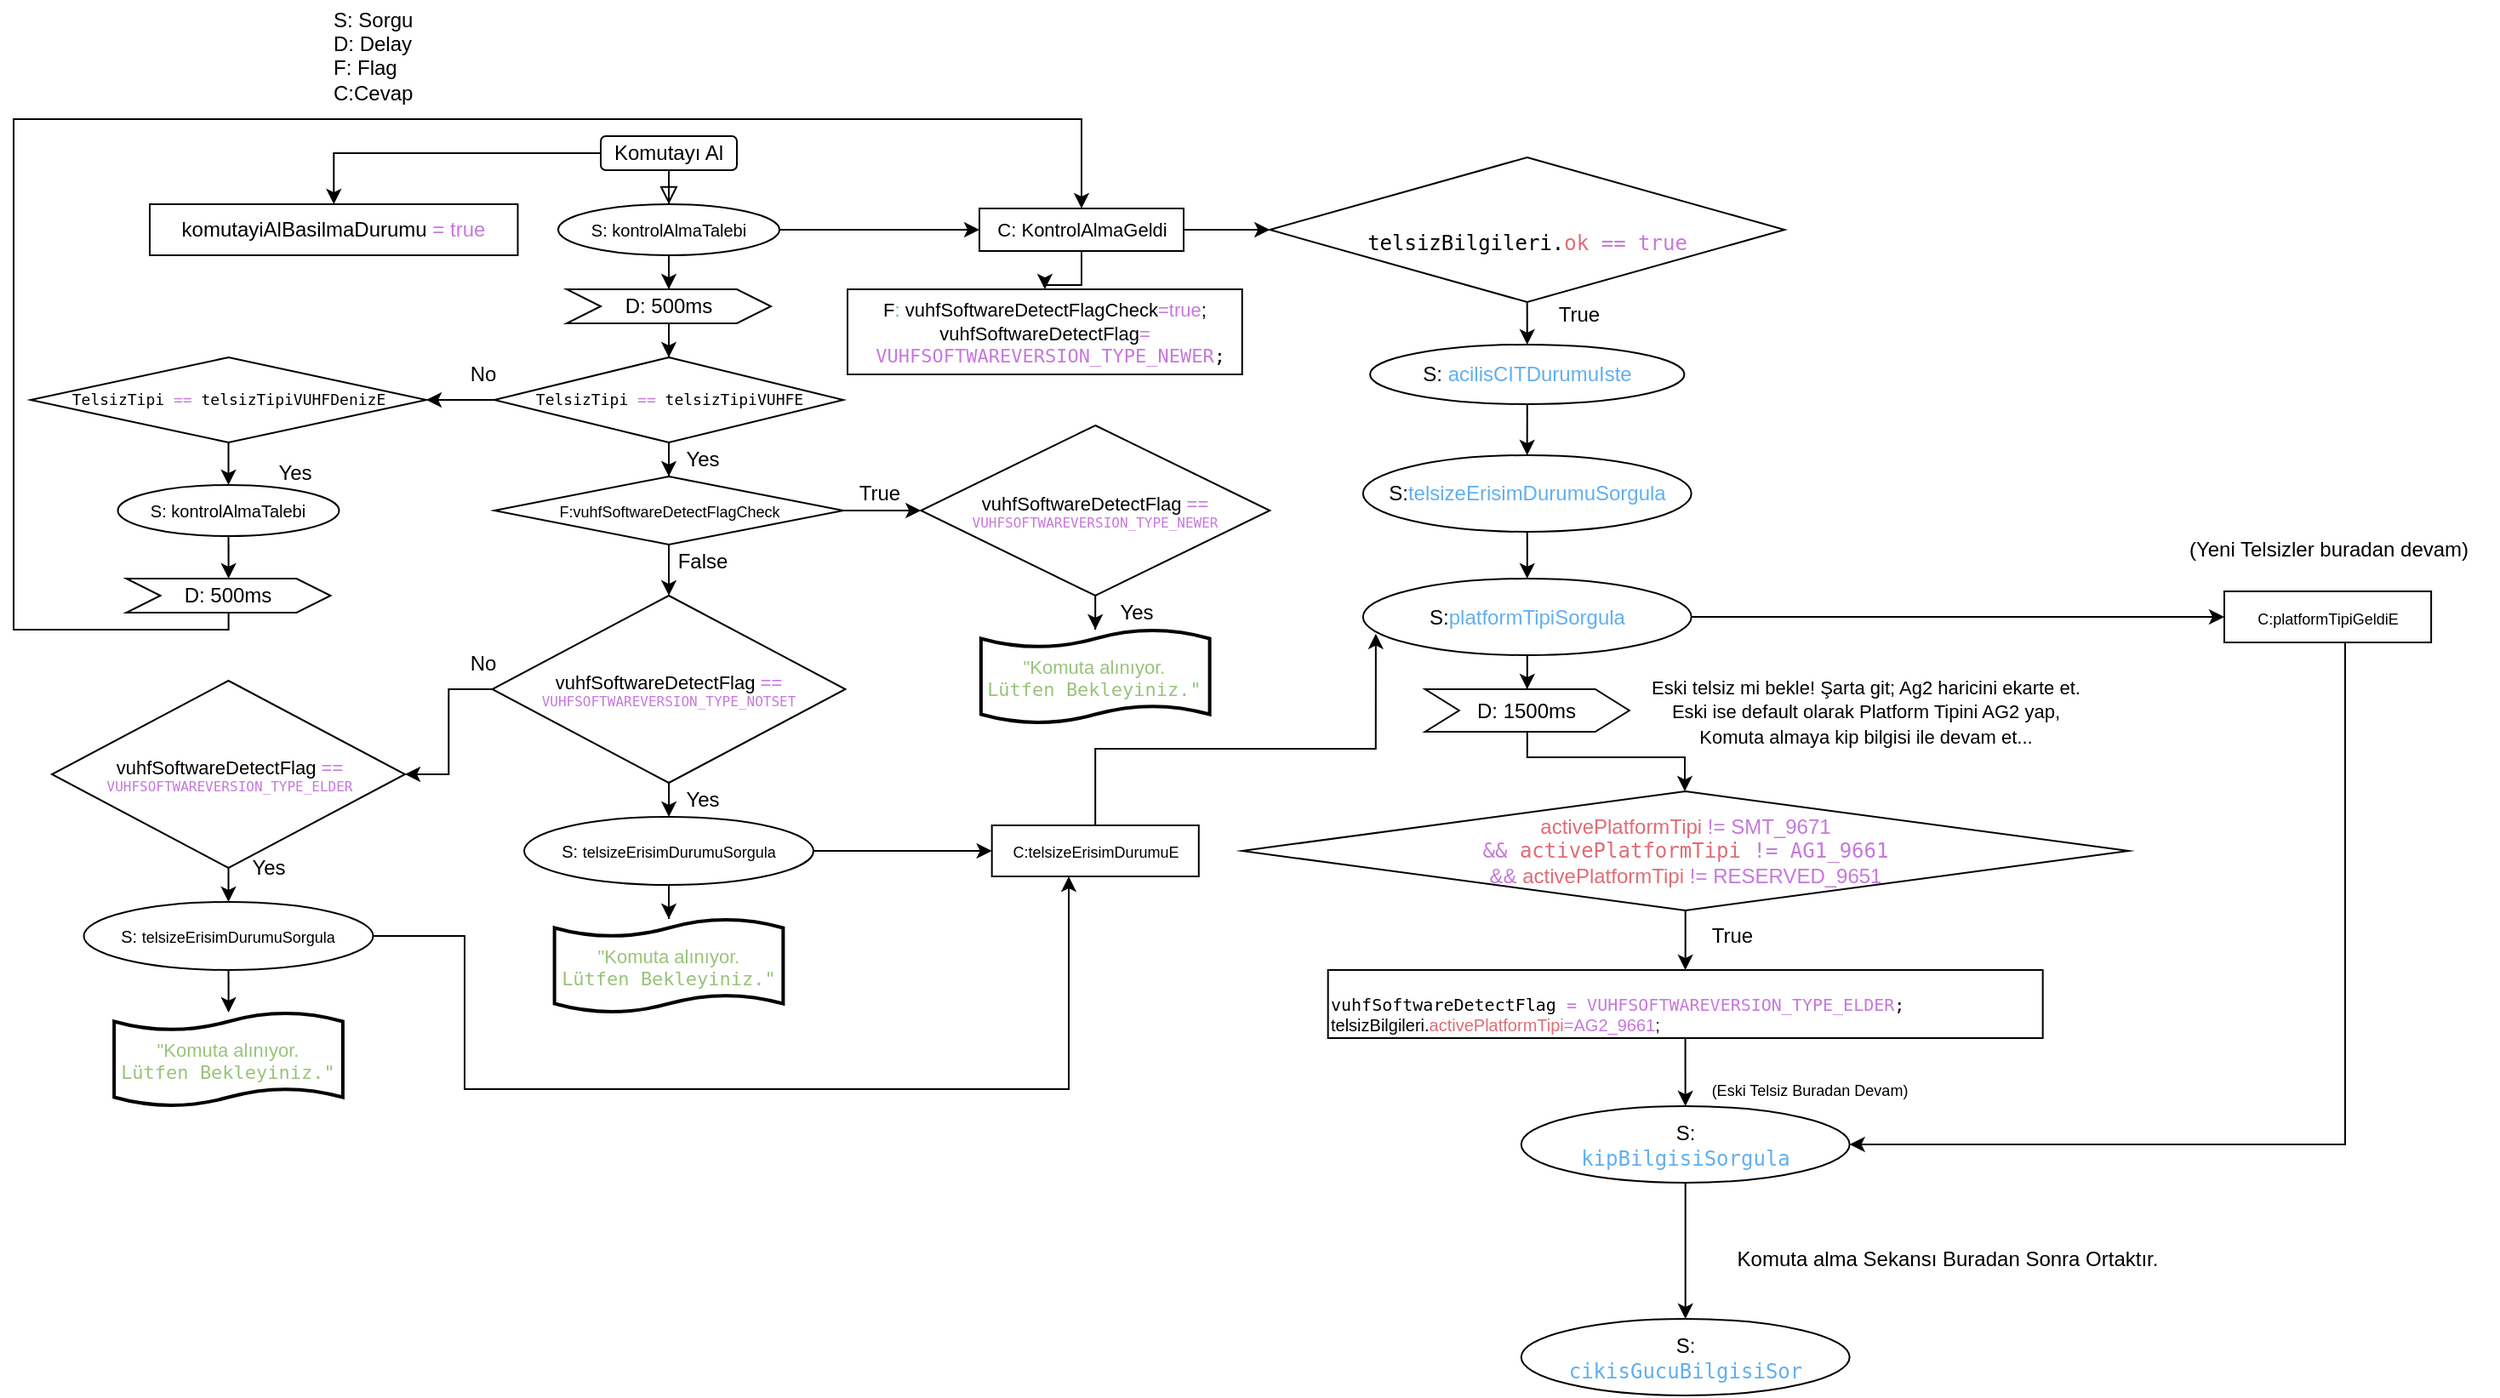 <mxfile version="13.10.0" type="github">
  <diagram id="C5RBs43oDa-KdzZeNtuy" name="Page-1">
    <mxGraphModel dx="2249" dy="781" grid="1" gridSize="10" guides="1" tooltips="1" connect="1" arrows="1" fold="1" page="1" pageScale="1" pageWidth="827" pageHeight="1169" math="0" shadow="0">
      <root>
        <mxCell id="WIyWlLk6GJQsqaUBKTNV-0" />
        <mxCell id="WIyWlLk6GJQsqaUBKTNV-1" parent="WIyWlLk6GJQsqaUBKTNV-0" />
        <mxCell id="WIyWlLk6GJQsqaUBKTNV-2" value="" style="rounded=0;html=1;jettySize=auto;orthogonalLoop=1;fontSize=11;endArrow=block;endFill=0;endSize=8;strokeWidth=1;shadow=0;labelBackgroundColor=none;edgeStyle=orthogonalEdgeStyle;entryX=0.5;entryY=0;entryDx=0;entryDy=0;" parent="WIyWlLk6GJQsqaUBKTNV-1" source="WIyWlLk6GJQsqaUBKTNV-3" target="a07uq0I9f7022rg5gR0u-1" edge="1">
          <mxGeometry relative="1" as="geometry">
            <mxPoint x="200" y="120" as="targetPoint" />
          </mxGeometry>
        </mxCell>
        <mxCell id="a07uq0I9f7022rg5gR0u-80" value="" style="edgeStyle=orthogonalEdgeStyle;rounded=0;orthogonalLoop=1;jettySize=auto;html=1;" edge="1" parent="WIyWlLk6GJQsqaUBKTNV-1" source="WIyWlLk6GJQsqaUBKTNV-3" target="a07uq0I9f7022rg5gR0u-79">
          <mxGeometry relative="1" as="geometry" />
        </mxCell>
        <mxCell id="WIyWlLk6GJQsqaUBKTNV-3" value="Komutayı Al" style="rounded=1;whiteSpace=wrap;html=1;fontSize=12;glass=0;strokeWidth=1;shadow=0;" parent="WIyWlLk6GJQsqaUBKTNV-1" vertex="1">
          <mxGeometry x="165" y="80" width="80" height="20" as="geometry" />
        </mxCell>
        <mxCell id="a07uq0I9f7022rg5gR0u-11" value="" style="edgeStyle=orthogonalEdgeStyle;rounded=0;orthogonalLoop=1;jettySize=auto;html=1;" edge="1" parent="WIyWlLk6GJQsqaUBKTNV-1" source="a07uq0I9f7022rg5gR0u-1" target="a07uq0I9f7022rg5gR0u-10">
          <mxGeometry relative="1" as="geometry" />
        </mxCell>
        <mxCell id="a07uq0I9f7022rg5gR0u-27" value="" style="edgeStyle=orthogonalEdgeStyle;rounded=0;orthogonalLoop=1;jettySize=auto;html=1;" edge="1" parent="WIyWlLk6GJQsqaUBKTNV-1" source="a07uq0I9f7022rg5gR0u-1" target="a07uq0I9f7022rg5gR0u-26">
          <mxGeometry relative="1" as="geometry" />
        </mxCell>
        <mxCell id="a07uq0I9f7022rg5gR0u-1" value="&lt;font style=&quot;font-size: 10px&quot;&gt;S: kontrolAlmaTalebi&lt;/font&gt;" style="ellipse;whiteSpace=wrap;html=1;" vertex="1" parent="WIyWlLk6GJQsqaUBKTNV-1">
          <mxGeometry x="140" y="120" width="130" height="30" as="geometry" />
        </mxCell>
        <mxCell id="a07uq0I9f7022rg5gR0u-13" value="" style="edgeStyle=orthogonalEdgeStyle;rounded=0;orthogonalLoop=1;jettySize=auto;html=1;" edge="1" parent="WIyWlLk6GJQsqaUBKTNV-1" source="a07uq0I9f7022rg5gR0u-10" target="a07uq0I9f7022rg5gR0u-12">
          <mxGeometry relative="1" as="geometry" />
        </mxCell>
        <mxCell id="a07uq0I9f7022rg5gR0u-10" value="D: 500ms" style="shape=step;perimeter=stepPerimeter;whiteSpace=wrap;html=1;fixedSize=1;" vertex="1" parent="WIyWlLk6GJQsqaUBKTNV-1">
          <mxGeometry x="145" y="170" width="120" height="20" as="geometry" />
        </mxCell>
        <mxCell id="a07uq0I9f7022rg5gR0u-15" value="" style="edgeStyle=orthogonalEdgeStyle;rounded=0;orthogonalLoop=1;jettySize=auto;html=1;" edge="1" parent="WIyWlLk6GJQsqaUBKTNV-1" source="a07uq0I9f7022rg5gR0u-12" target="a07uq0I9f7022rg5gR0u-14">
          <mxGeometry relative="1" as="geometry" />
        </mxCell>
        <mxCell id="a07uq0I9f7022rg5gR0u-35" value="" style="edgeStyle=orthogonalEdgeStyle;rounded=0;orthogonalLoop=1;jettySize=auto;html=1;" edge="1" parent="WIyWlLk6GJQsqaUBKTNV-1" source="a07uq0I9f7022rg5gR0u-12" target="a07uq0I9f7022rg5gR0u-34">
          <mxGeometry relative="1" as="geometry" />
        </mxCell>
        <mxCell id="a07uq0I9f7022rg5gR0u-12" value="&lt;pre style=&quot;margin: 0px ; text-indent: 0px ; font-size: 9px&quot;&gt;TelsizTipi &lt;span style=&quot;color: #c678dd&quot;&gt;==&lt;/span&gt; telsizTipiVUHFE&lt;/pre&gt;" style="rhombus;whiteSpace=wrap;html=1;" vertex="1" parent="WIyWlLk6GJQsqaUBKTNV-1">
          <mxGeometry x="102.5" y="210" width="205" height="50" as="geometry" />
        </mxCell>
        <mxCell id="a07uq0I9f7022rg5gR0u-20" value="" style="edgeStyle=orthogonalEdgeStyle;rounded=0;orthogonalLoop=1;jettySize=auto;html=1;" edge="1" parent="WIyWlLk6GJQsqaUBKTNV-1" source="a07uq0I9f7022rg5gR0u-14" target="a07uq0I9f7022rg5gR0u-19">
          <mxGeometry relative="1" as="geometry" />
        </mxCell>
        <mxCell id="a07uq0I9f7022rg5gR0u-23" value="" style="edgeStyle=orthogonalEdgeStyle;rounded=0;orthogonalLoop=1;jettySize=auto;html=1;" edge="1" parent="WIyWlLk6GJQsqaUBKTNV-1" source="a07uq0I9f7022rg5gR0u-14" target="a07uq0I9f7022rg5gR0u-22">
          <mxGeometry relative="1" as="geometry" />
        </mxCell>
        <mxCell id="a07uq0I9f7022rg5gR0u-14" value="&lt;font style=&quot;font-size: 9px&quot;&gt;F:vuhfSoftwareDetectFlagCheck&lt;/font&gt;" style="rhombus;whiteSpace=wrap;html=1;" vertex="1" parent="WIyWlLk6GJQsqaUBKTNV-1">
          <mxGeometry x="102.5" y="280" width="205" height="40" as="geometry" />
        </mxCell>
        <mxCell id="a07uq0I9f7022rg5gR0u-17" value="No" style="text;html=1;strokeColor=none;fillColor=none;align=center;verticalAlign=middle;whiteSpace=wrap;rounded=0;" vertex="1" parent="WIyWlLk6GJQsqaUBKTNV-1">
          <mxGeometry x="76.25" y="210" width="40" height="20" as="geometry" />
        </mxCell>
        <mxCell id="a07uq0I9f7022rg5gR0u-18" value="Yes" style="text;html=1;strokeColor=none;fillColor=none;align=center;verticalAlign=middle;whiteSpace=wrap;rounded=0;" vertex="1" parent="WIyWlLk6GJQsqaUBKTNV-1">
          <mxGeometry x="205" y="260" width="40" height="20" as="geometry" />
        </mxCell>
        <mxCell id="a07uq0I9f7022rg5gR0u-58" value="" style="edgeStyle=orthogonalEdgeStyle;rounded=0;orthogonalLoop=1;jettySize=auto;html=1;" edge="1" parent="WIyWlLk6GJQsqaUBKTNV-1" source="a07uq0I9f7022rg5gR0u-19" target="a07uq0I9f7022rg5gR0u-54">
          <mxGeometry relative="1" as="geometry" />
        </mxCell>
        <mxCell id="a07uq0I9f7022rg5gR0u-63" value="" style="edgeStyle=orthogonalEdgeStyle;rounded=0;orthogonalLoop=1;jettySize=auto;html=1;" edge="1" parent="WIyWlLk6GJQsqaUBKTNV-1" source="a07uq0I9f7022rg5gR0u-19" target="a07uq0I9f7022rg5gR0u-62">
          <mxGeometry relative="1" as="geometry" />
        </mxCell>
        <mxCell id="a07uq0I9f7022rg5gR0u-19" value="&lt;font style=&quot;font-size: 11px&quot;&gt;&lt;font style=&quot;font-size: 11px&quot;&gt;vuhfSoftwareDetectFlag &lt;span style=&quot;color: #c678dd&quot;&gt;==&lt;/span&gt; &lt;span style=&quot;color: #c678dd&quot;&gt;&lt;/span&gt;&lt;/font&gt;&lt;br&gt;&lt;span style=&quot;color: #c678dd&quot;&gt;&lt;/span&gt;&lt;/font&gt;&lt;pre style=&quot;margin: 0px ; text-indent: 0px ; font-size: 8px&quot;&gt;&lt;font style=&quot;font-size: 8px&quot;&gt;&lt;span style=&quot;color: #c678dd&quot;&gt;VUHFSOFTWAREVERSION_TYPE_NOTSET&lt;/span&gt;&lt;/font&gt;&lt;/pre&gt;" style="rhombus;whiteSpace=wrap;html=1;" vertex="1" parent="WIyWlLk6GJQsqaUBKTNV-1">
          <mxGeometry x="101.25" y="350" width="207.5" height="110" as="geometry" />
        </mxCell>
        <mxCell id="a07uq0I9f7022rg5gR0u-21" value="False" style="text;html=1;strokeColor=none;fillColor=none;align=center;verticalAlign=middle;whiteSpace=wrap;rounded=0;" vertex="1" parent="WIyWlLk6GJQsqaUBKTNV-1">
          <mxGeometry x="205" y="320" width="40" height="20" as="geometry" />
        </mxCell>
        <mxCell id="a07uq0I9f7022rg5gR0u-31" value="" style="edgeStyle=orthogonalEdgeStyle;rounded=0;orthogonalLoop=1;jettySize=auto;html=1;" edge="1" parent="WIyWlLk6GJQsqaUBKTNV-1" source="a07uq0I9f7022rg5gR0u-22" target="a07uq0I9f7022rg5gR0u-30">
          <mxGeometry relative="1" as="geometry" />
        </mxCell>
        <mxCell id="a07uq0I9f7022rg5gR0u-22" value="&lt;font style=&quot;font-size: 11px&quot;&gt;&lt;font style=&quot;font-size: 11px&quot;&gt;vuhfSoftwareDetectFlag &lt;span style=&quot;color: #c678dd&quot;&gt;==&lt;/span&gt; &lt;span style=&quot;color: #c678dd&quot;&gt;&lt;/span&gt;&lt;/font&gt;&lt;br&gt;&lt;span style=&quot;color: #c678dd&quot;&gt;&lt;/span&gt;&lt;/font&gt;&lt;pre style=&quot;margin: 0px ; text-indent: 0px ; font-size: 8px&quot;&gt;&lt;font style=&quot;font-size: 8px&quot;&gt;&lt;span style=&quot;color: #c678dd&quot;&gt;VUHFSOFTWAREVERSION_TYPE_NEWER&lt;/span&gt;&lt;/font&gt;&lt;/pre&gt;" style="rhombus;whiteSpace=wrap;html=1;" vertex="1" parent="WIyWlLk6GJQsqaUBKTNV-1">
          <mxGeometry x="353.13" y="250" width="205" height="100" as="geometry" />
        </mxCell>
        <mxCell id="a07uq0I9f7022rg5gR0u-24" value="True" style="text;html=1;strokeColor=none;fillColor=none;align=center;verticalAlign=middle;whiteSpace=wrap;rounded=0;" vertex="1" parent="WIyWlLk6GJQsqaUBKTNV-1">
          <mxGeometry x="308.75" y="280" width="40" height="20" as="geometry" />
        </mxCell>
        <mxCell id="a07uq0I9f7022rg5gR0u-25" value="&lt;div align=&quot;left&quot;&gt;S: Sorgu&lt;br&gt;D: Delay&lt;br&gt;F: Flag&lt;br&gt;&lt;/div&gt;&lt;div align=&quot;left&quot;&gt;C:Cevap&lt;/div&gt;&lt;div align=&quot;left&quot;&gt;&lt;br&gt;&lt;/div&gt;" style="text;html=1;align=left;verticalAlign=middle;resizable=0;points=[];autosize=1;" vertex="1" parent="WIyWlLk6GJQsqaUBKTNV-1">
          <mxGeometry x="6.25" width="70" height="80" as="geometry" />
        </mxCell>
        <mxCell id="a07uq0I9f7022rg5gR0u-29" value="" style="edgeStyle=orthogonalEdgeStyle;rounded=0;orthogonalLoop=1;jettySize=auto;html=1;" edge="1" parent="WIyWlLk6GJQsqaUBKTNV-1" source="a07uq0I9f7022rg5gR0u-26" target="a07uq0I9f7022rg5gR0u-28">
          <mxGeometry relative="1" as="geometry" />
        </mxCell>
        <mxCell id="a07uq0I9f7022rg5gR0u-84" value="" style="edgeStyle=orthogonalEdgeStyle;rounded=0;orthogonalLoop=1;jettySize=auto;html=1;" edge="1" parent="WIyWlLk6GJQsqaUBKTNV-1" source="a07uq0I9f7022rg5gR0u-26" target="a07uq0I9f7022rg5gR0u-83">
          <mxGeometry relative="1" as="geometry" />
        </mxCell>
        <mxCell id="a07uq0I9f7022rg5gR0u-26" value="&lt;font style=&quot;font-size: 11px&quot;&gt;C: KontrolAlmaGeldi&lt;/font&gt;" style="whiteSpace=wrap;html=1;" vertex="1" parent="WIyWlLk6GJQsqaUBKTNV-1">
          <mxGeometry x="387.5" y="122.5" width="120" height="25" as="geometry" />
        </mxCell>
        <mxCell id="a07uq0I9f7022rg5gR0u-28" value="&lt;font style=&quot;font-size: 11px&quot;&gt;&lt;span style=&quot;color: #56b6c2&quot;&gt;&lt;font color=&quot;#000000&quot;&gt;F&lt;/font&gt;: &lt;/span&gt;vuhfSoftwareDetectFlagCheck&lt;span style=&quot;color: #c678dd&quot;&gt;=&lt;/span&gt;&lt;span style=&quot;color: #c678dd&quot;&gt;true&lt;/span&gt;;&lt;/font&gt;&lt;font style=&quot;font-size: 11px&quot;&gt;&lt;span style=&quot;color: #56b6c2&quot;&gt;&lt;br&gt;&lt;/span&gt;vuhfSoftwareDetectFlag&lt;span style=&quot;color: #c678dd&quot;&gt;=&lt;/span&gt;&lt;/font&gt;&lt;font style=&quot;font-size: 11px&quot;&gt;&lt;br&gt;&lt;/font&gt;&lt;pre style=&quot;margin: 0px ; text-indent: 0px ; font-size: 11px&quot;&gt;&lt;font style=&quot;font-size: 11px&quot;&gt; &lt;span style=&quot;color: #c678dd&quot;&gt;VUHFSOFTWAREVERSION_TYPE_NEWER&lt;/span&gt;;&lt;/font&gt;&lt;/pre&gt;" style="whiteSpace=wrap;html=1;" vertex="1" parent="WIyWlLk6GJQsqaUBKTNV-1">
          <mxGeometry x="310" y="170" width="231.88" height="50" as="geometry" />
        </mxCell>
        <mxCell id="a07uq0I9f7022rg5gR0u-30" value="&lt;font style=&quot;font-size: 11px&quot;&gt;&lt;span style=&quot;color: #98c379&quot;&gt;&quot;Komuta&lt;/span&gt; &lt;span style=&quot;color: #98c379&quot;&gt;alınıyor.&lt;/span&gt;&lt;/font&gt;&lt;br&gt;&lt;font style=&quot;font-size: 11px&quot;&gt;&lt;span style=&quot;color: #98c379&quot;&gt;&lt;/span&gt;&lt;/font&gt;&lt;pre style=&quot;margin: 0px ; text-indent: 0px ; font-size: 11px&quot;&gt;&lt;font style=&quot;font-size: 11px&quot;&gt;&lt;span style=&quot;color: #98c379&quot;&gt;Lütfen&lt;/span&gt; &lt;span style=&quot;color: #98c379&quot;&gt;Bekleyiniz.&quot;&lt;/span&gt;&lt;/font&gt;&lt;/pre&gt;" style="shape=tape;whiteSpace=wrap;html=1;strokeWidth=2;size=0.19" vertex="1" parent="WIyWlLk6GJQsqaUBKTNV-1">
          <mxGeometry x="388.44" y="370" width="134.37" height="55" as="geometry" />
        </mxCell>
        <mxCell id="a07uq0I9f7022rg5gR0u-33" value="Yes" style="text;html=1;strokeColor=none;fillColor=none;align=center;verticalAlign=middle;whiteSpace=wrap;rounded=0;" vertex="1" parent="WIyWlLk6GJQsqaUBKTNV-1">
          <mxGeometry x="460" y="350" width="40" height="20" as="geometry" />
        </mxCell>
        <mxCell id="a07uq0I9f7022rg5gR0u-47" value="" style="edgeStyle=orthogonalEdgeStyle;rounded=0;orthogonalLoop=1;jettySize=auto;html=1;" edge="1" parent="WIyWlLk6GJQsqaUBKTNV-1" source="a07uq0I9f7022rg5gR0u-34" target="a07uq0I9f7022rg5gR0u-43">
          <mxGeometry relative="1" as="geometry" />
        </mxCell>
        <mxCell id="a07uq0I9f7022rg5gR0u-34" value="&lt;pre style=&quot;margin: 0px ; text-indent: 0px ; font-size: 9px&quot;&gt;TelsizTipi &lt;span style=&quot;color: #c678dd&quot;&gt;==&lt;/span&gt; telsizTipiVUHFDenizE&lt;/pre&gt;" style="rhombus;whiteSpace=wrap;html=1;" vertex="1" parent="WIyWlLk6GJQsqaUBKTNV-1">
          <mxGeometry x="-170" y="210" width="232.5" height="50" as="geometry" />
        </mxCell>
        <mxCell id="a07uq0I9f7022rg5gR0u-38" value="&lt;div&gt;Yes&lt;/div&gt;&lt;div&gt;&lt;br&gt;&lt;/div&gt;" style="text;html=1;align=center;verticalAlign=middle;resizable=0;points=[];autosize=1;" vertex="1" parent="WIyWlLk6GJQsqaUBKTNV-1">
          <mxGeometry x="-35" y="270" width="40" height="30" as="geometry" />
        </mxCell>
        <mxCell id="a07uq0I9f7022rg5gR0u-48" value="" style="edgeStyle=orthogonalEdgeStyle;rounded=0;orthogonalLoop=1;jettySize=auto;html=1;" edge="1" parent="WIyWlLk6GJQsqaUBKTNV-1" source="a07uq0I9f7022rg5gR0u-43" target="a07uq0I9f7022rg5gR0u-44">
          <mxGeometry relative="1" as="geometry" />
        </mxCell>
        <mxCell id="a07uq0I9f7022rg5gR0u-43" value="&lt;font style=&quot;font-size: 10px&quot;&gt;S: kontrolAlmaTalebi&lt;/font&gt;" style="ellipse;whiteSpace=wrap;html=1;" vertex="1" parent="WIyWlLk6GJQsqaUBKTNV-1">
          <mxGeometry x="-118.75" y="285" width="130" height="30" as="geometry" />
        </mxCell>
        <mxCell id="a07uq0I9f7022rg5gR0u-51" value="" style="edgeStyle=orthogonalEdgeStyle;rounded=0;orthogonalLoop=1;jettySize=auto;html=1;entryX=0.5;entryY=0;entryDx=0;entryDy=0;" edge="1" parent="WIyWlLk6GJQsqaUBKTNV-1" source="a07uq0I9f7022rg5gR0u-44" target="a07uq0I9f7022rg5gR0u-26">
          <mxGeometry relative="1" as="geometry">
            <mxPoint x="360" y="10" as="targetPoint" />
            <Array as="points">
              <mxPoint x="-180" y="370" />
              <mxPoint x="-180" y="70" />
              <mxPoint x="448" y="70" />
            </Array>
          </mxGeometry>
        </mxCell>
        <mxCell id="a07uq0I9f7022rg5gR0u-44" value="D: 500ms" style="shape=step;perimeter=stepPerimeter;whiteSpace=wrap;html=1;fixedSize=1;" vertex="1" parent="WIyWlLk6GJQsqaUBKTNV-1">
          <mxGeometry x="-113.75" y="340" width="120" height="20" as="geometry" />
        </mxCell>
        <mxCell id="a07uq0I9f7022rg5gR0u-60" value="" style="edgeStyle=orthogonalEdgeStyle;rounded=0;orthogonalLoop=1;jettySize=auto;html=1;" edge="1" parent="WIyWlLk6GJQsqaUBKTNV-1" source="a07uq0I9f7022rg5gR0u-54" target="a07uq0I9f7022rg5gR0u-59">
          <mxGeometry relative="1" as="geometry" />
        </mxCell>
        <mxCell id="a07uq0I9f7022rg5gR0u-82" value="" style="edgeStyle=orthogonalEdgeStyle;rounded=0;orthogonalLoop=1;jettySize=auto;html=1;" edge="1" parent="WIyWlLk6GJQsqaUBKTNV-1" source="a07uq0I9f7022rg5gR0u-54" target="a07uq0I9f7022rg5gR0u-81">
          <mxGeometry relative="1" as="geometry" />
        </mxCell>
        <mxCell id="a07uq0I9f7022rg5gR0u-54" value="&lt;font style=&quot;font-size: 10px&quot;&gt;S: &lt;/font&gt;&lt;font style=&quot;font-size: 9px&quot;&gt;telsizeErisimDurumuSorgula&lt;/font&gt;" style="ellipse;whiteSpace=wrap;html=1;" vertex="1" parent="WIyWlLk6GJQsqaUBKTNV-1">
          <mxGeometry x="120" y="480" width="170" height="40" as="geometry" />
        </mxCell>
        <mxCell id="a07uq0I9f7022rg5gR0u-59" value="&lt;font style=&quot;font-size: 11px&quot;&gt;&lt;span style=&quot;color: #98c379&quot;&gt;&quot;Komuta&lt;/span&gt; &lt;span style=&quot;color: #98c379&quot;&gt;alınıyor.&lt;/span&gt;&lt;/font&gt;&lt;br&gt;&lt;font style=&quot;font-size: 11px&quot;&gt;&lt;span style=&quot;color: #98c379&quot;&gt;&lt;/span&gt;&lt;/font&gt;&lt;pre style=&quot;margin: 0px ; text-indent: 0px ; font-size: 11px&quot;&gt;&lt;font style=&quot;font-size: 11px&quot;&gt;&lt;span style=&quot;color: #98c379&quot;&gt;Lütfen&lt;/span&gt; &lt;span style=&quot;color: #98c379&quot;&gt;Bekleyiniz.&quot;&lt;/span&gt;&lt;/font&gt;&lt;/pre&gt;" style="shape=tape;whiteSpace=wrap;html=1;strokeWidth=2;size=0.19" vertex="1" parent="WIyWlLk6GJQsqaUBKTNV-1">
          <mxGeometry x="137.82" y="540" width="134.37" height="55" as="geometry" />
        </mxCell>
        <mxCell id="a07uq0I9f7022rg5gR0u-61" value="Yes" style="text;html=1;strokeColor=none;fillColor=none;align=center;verticalAlign=middle;whiteSpace=wrap;rounded=0;" vertex="1" parent="WIyWlLk6GJQsqaUBKTNV-1">
          <mxGeometry x="205" y="460" width="40" height="20" as="geometry" />
        </mxCell>
        <mxCell id="a07uq0I9f7022rg5gR0u-73" value="" style="edgeStyle=orthogonalEdgeStyle;rounded=0;orthogonalLoop=1;jettySize=auto;html=1;" edge="1" parent="WIyWlLk6GJQsqaUBKTNV-1" source="a07uq0I9f7022rg5gR0u-62" target="a07uq0I9f7022rg5gR0u-72">
          <mxGeometry relative="1" as="geometry" />
        </mxCell>
        <mxCell id="a07uq0I9f7022rg5gR0u-62" value="&lt;font style=&quot;font-size: 11px&quot;&gt;&lt;font style=&quot;font-size: 11px&quot;&gt;vuhfSoftwareDetectFlag &lt;span style=&quot;color: #c678dd&quot;&gt;==&lt;/span&gt; &lt;span style=&quot;color: #c678dd&quot;&gt;&lt;/span&gt;&lt;/font&gt;&lt;br&gt;&lt;span style=&quot;color: #c678dd&quot;&gt;&lt;/span&gt;&lt;/font&gt;&lt;pre style=&quot;margin: 0px ; text-indent: 0px ; font-size: 8px&quot;&gt;&lt;font style=&quot;font-size: 8px&quot;&gt;&lt;span style=&quot;color: #c678dd&quot;&gt;VUHFSOFTWAREVERSION_TYPE_ELDER&lt;/span&gt;&lt;/font&gt;&lt;/pre&gt;" style="rhombus;whiteSpace=wrap;html=1;" vertex="1" parent="WIyWlLk6GJQsqaUBKTNV-1">
          <mxGeometry x="-157.5" y="400" width="207.5" height="110" as="geometry" />
        </mxCell>
        <mxCell id="a07uq0I9f7022rg5gR0u-64" value="No" style="text;html=1;strokeColor=none;fillColor=none;align=center;verticalAlign=middle;whiteSpace=wrap;rounded=0;" vertex="1" parent="WIyWlLk6GJQsqaUBKTNV-1">
          <mxGeometry x="76.25" y="380" width="40" height="20" as="geometry" />
        </mxCell>
        <mxCell id="a07uq0I9f7022rg5gR0u-75" value="" style="edgeStyle=orthogonalEdgeStyle;rounded=0;orthogonalLoop=1;jettySize=auto;html=1;" edge="1" parent="WIyWlLk6GJQsqaUBKTNV-1" source="a07uq0I9f7022rg5gR0u-72" target="a07uq0I9f7022rg5gR0u-74">
          <mxGeometry relative="1" as="geometry" />
        </mxCell>
        <mxCell id="a07uq0I9f7022rg5gR0u-99" value="" style="edgeStyle=orthogonalEdgeStyle;rounded=0;orthogonalLoop=1;jettySize=auto;html=1;" edge="1" parent="WIyWlLk6GJQsqaUBKTNV-1" source="a07uq0I9f7022rg5gR0u-72" target="a07uq0I9f7022rg5gR0u-81">
          <mxGeometry relative="1" as="geometry">
            <Array as="points">
              <mxPoint x="85" y="550" />
              <mxPoint x="85" y="640" />
              <mxPoint x="440" y="640" />
            </Array>
          </mxGeometry>
        </mxCell>
        <mxCell id="a07uq0I9f7022rg5gR0u-72" value="&lt;font style=&quot;font-size: 10px&quot;&gt;S: &lt;/font&gt;&lt;font style=&quot;font-size: 9px&quot;&gt;telsizeErisimDurumuSorgula&lt;/font&gt;" style="ellipse;whiteSpace=wrap;html=1;" vertex="1" parent="WIyWlLk6GJQsqaUBKTNV-1">
          <mxGeometry x="-138.75" y="530" width="170" height="40" as="geometry" />
        </mxCell>
        <mxCell id="a07uq0I9f7022rg5gR0u-74" value="&lt;font style=&quot;font-size: 11px&quot;&gt;&lt;span style=&quot;color: #98c379&quot;&gt;&quot;Komuta&lt;/span&gt; &lt;span style=&quot;color: #98c379&quot;&gt;alınıyor.&lt;/span&gt;&lt;/font&gt;&lt;br&gt;&lt;font style=&quot;font-size: 11px&quot;&gt;&lt;span style=&quot;color: #98c379&quot;&gt;&lt;/span&gt;&lt;/font&gt;&lt;pre style=&quot;margin: 0px ; text-indent: 0px ; font-size: 11px&quot;&gt;&lt;font style=&quot;font-size: 11px&quot;&gt;&lt;span style=&quot;color: #98c379&quot;&gt;Lütfen&lt;/span&gt; &lt;span style=&quot;color: #98c379&quot;&gt;Bekleyiniz.&quot;&lt;/span&gt;&lt;/font&gt;&lt;/pre&gt;" style="shape=tape;whiteSpace=wrap;html=1;strokeWidth=2;size=0.19" vertex="1" parent="WIyWlLk6GJQsqaUBKTNV-1">
          <mxGeometry x="-120.93" y="595" width="134.37" height="55" as="geometry" />
        </mxCell>
        <mxCell id="a07uq0I9f7022rg5gR0u-76" value="Yes" style="text;html=1;strokeColor=none;fillColor=none;align=center;verticalAlign=middle;whiteSpace=wrap;rounded=0;" vertex="1" parent="WIyWlLk6GJQsqaUBKTNV-1">
          <mxGeometry x="-50" y="500" width="40" height="20" as="geometry" />
        </mxCell>
        <mxCell id="a07uq0I9f7022rg5gR0u-79" value="&lt;span style=&quot;color: #56b6c2&quot;&gt;&lt;/span&gt;komutayiAlBasilmaDurumu &lt;span style=&quot;color: #c678dd&quot;&gt;=&lt;/span&gt; &lt;span style=&quot;color: #c678dd&quot;&gt;true&lt;/span&gt;" style="whiteSpace=wrap;html=1;" vertex="1" parent="WIyWlLk6GJQsqaUBKTNV-1">
          <mxGeometry x="-100" y="120" width="216.25" height="30" as="geometry" />
        </mxCell>
        <mxCell id="a07uq0I9f7022rg5gR0u-103" value="" style="edgeStyle=orthogonalEdgeStyle;rounded=0;orthogonalLoop=1;jettySize=auto;html=1;entryX=0.039;entryY=0.719;entryDx=0;entryDy=0;entryPerimeter=0;" edge="1" parent="WIyWlLk6GJQsqaUBKTNV-1" source="a07uq0I9f7022rg5gR0u-81" target="a07uq0I9f7022rg5gR0u-90">
          <mxGeometry relative="1" as="geometry">
            <Array as="points">
              <mxPoint x="456" y="440" />
              <mxPoint x="620" y="440" />
            </Array>
          </mxGeometry>
        </mxCell>
        <mxCell id="a07uq0I9f7022rg5gR0u-81" value="&lt;font style=&quot;font-size: 9px&quot;&gt;C:&lt;/font&gt;&lt;font style=&quot;font-size: 11px&quot; size=&quot;1&quot;&gt;&lt;span style=&quot;font-size: 9px&quot;&gt;telsizeErisimDurumuE&lt;/span&gt;&lt;/font&gt;" style="whiteSpace=wrap;html=1;" vertex="1" parent="WIyWlLk6GJQsqaUBKTNV-1">
          <mxGeometry x="394.84" y="485" width="121.56" height="30" as="geometry" />
        </mxCell>
        <mxCell id="a07uq0I9f7022rg5gR0u-86" value="" style="edgeStyle=orthogonalEdgeStyle;rounded=0;orthogonalLoop=1;jettySize=auto;html=1;" edge="1" parent="WIyWlLk6GJQsqaUBKTNV-1" source="a07uq0I9f7022rg5gR0u-83" target="a07uq0I9f7022rg5gR0u-85">
          <mxGeometry relative="1" as="geometry" />
        </mxCell>
        <mxCell id="a07uq0I9f7022rg5gR0u-83" value="&lt;br&gt;&lt;pre style=&quot;margin-top: 0px ; margin-bottom: 0px ; margin-left: 0px ; margin-right: 0px ; text-indent: 0px&quot;&gt;telsizBilgileri.&lt;span style=&quot;color: #e06c75&quot;&gt;ok&lt;/span&gt; &lt;span style=&quot;color: #c678dd&quot;&gt;==&lt;/span&gt; &lt;span style=&quot;color: #c678dd&quot;&gt;true&lt;/span&gt;&lt;/pre&gt;" style="rhombus;whiteSpace=wrap;html=1;" vertex="1" parent="WIyWlLk6GJQsqaUBKTNV-1">
          <mxGeometry x="558.13" y="92.5" width="302.5" height="85" as="geometry" />
        </mxCell>
        <mxCell id="a07uq0I9f7022rg5gR0u-89" value="" style="edgeStyle=orthogonalEdgeStyle;rounded=0;orthogonalLoop=1;jettySize=auto;html=1;" edge="1" parent="WIyWlLk6GJQsqaUBKTNV-1" source="a07uq0I9f7022rg5gR0u-85" target="a07uq0I9f7022rg5gR0u-88">
          <mxGeometry relative="1" as="geometry" />
        </mxCell>
        <mxCell id="a07uq0I9f7022rg5gR0u-85" value="S:&lt;span style=&quot;color: #61afef&quot;&gt; acilisCITDurumuIste&lt;/span&gt;" style="ellipse;whiteSpace=wrap;html=1;" vertex="1" parent="WIyWlLk6GJQsqaUBKTNV-1">
          <mxGeometry x="617.04" y="202.5" width="184.69" height="35" as="geometry" />
        </mxCell>
        <mxCell id="a07uq0I9f7022rg5gR0u-87" value="True" style="text;html=1;strokeColor=none;fillColor=none;align=center;verticalAlign=middle;whiteSpace=wrap;rounded=0;" vertex="1" parent="WIyWlLk6GJQsqaUBKTNV-1">
          <mxGeometry x="720" y="175" width="40" height="20" as="geometry" />
        </mxCell>
        <mxCell id="a07uq0I9f7022rg5gR0u-91" value="" style="edgeStyle=orthogonalEdgeStyle;rounded=0;orthogonalLoop=1;jettySize=auto;html=1;" edge="1" parent="WIyWlLk6GJQsqaUBKTNV-1" source="a07uq0I9f7022rg5gR0u-88" target="a07uq0I9f7022rg5gR0u-90">
          <mxGeometry relative="1" as="geometry" />
        </mxCell>
        <mxCell id="a07uq0I9f7022rg5gR0u-88" value="S:&lt;span style=&quot;color: #61afef&quot;&gt;&lt;/span&gt;&lt;span style=&quot;color: #61afef&quot;&gt;telsizeErisimDurumuSorgula&lt;/span&gt;" style="ellipse;whiteSpace=wrap;html=1;" vertex="1" parent="WIyWlLk6GJQsqaUBKTNV-1">
          <mxGeometry x="612.9" y="267.5" width="192.96" height="45" as="geometry" />
        </mxCell>
        <mxCell id="a07uq0I9f7022rg5gR0u-93" value="" style="edgeStyle=orthogonalEdgeStyle;rounded=0;orthogonalLoop=1;jettySize=auto;html=1;" edge="1" parent="WIyWlLk6GJQsqaUBKTNV-1" source="a07uq0I9f7022rg5gR0u-90" target="a07uq0I9f7022rg5gR0u-92">
          <mxGeometry relative="1" as="geometry" />
        </mxCell>
        <mxCell id="a07uq0I9f7022rg5gR0u-109" value="" style="edgeStyle=orthogonalEdgeStyle;rounded=0;orthogonalLoop=1;jettySize=auto;html=1;" edge="1" parent="WIyWlLk6GJQsqaUBKTNV-1" source="a07uq0I9f7022rg5gR0u-90" target="a07uq0I9f7022rg5gR0u-108">
          <mxGeometry relative="1" as="geometry" />
        </mxCell>
        <mxCell id="a07uq0I9f7022rg5gR0u-90" value="S:&lt;span style=&quot;color: #61afef&quot;&gt;&lt;/span&gt;&lt;span style=&quot;color: #61afef&quot;&gt;platformTipiSorgula&lt;/span&gt;" style="ellipse;whiteSpace=wrap;html=1;" vertex="1" parent="WIyWlLk6GJQsqaUBKTNV-1">
          <mxGeometry x="612.9" y="340" width="192.96" height="45" as="geometry" />
        </mxCell>
        <mxCell id="a07uq0I9f7022rg5gR0u-95" value="" style="edgeStyle=orthogonalEdgeStyle;rounded=0;orthogonalLoop=1;jettySize=auto;html=1;" edge="1" parent="WIyWlLk6GJQsqaUBKTNV-1" source="a07uq0I9f7022rg5gR0u-92" target="a07uq0I9f7022rg5gR0u-94">
          <mxGeometry relative="1" as="geometry">
            <Array as="points">
              <mxPoint x="709" y="445" />
              <mxPoint x="802" y="445" />
            </Array>
          </mxGeometry>
        </mxCell>
        <mxCell id="a07uq0I9f7022rg5gR0u-92" value="D: 1500ms" style="shape=step;perimeter=stepPerimeter;whiteSpace=wrap;html=1;fixedSize=1;" vertex="1" parent="WIyWlLk6GJQsqaUBKTNV-1">
          <mxGeometry x="649.38" y="405" width="120" height="25" as="geometry" />
        </mxCell>
        <mxCell id="a07uq0I9f7022rg5gR0u-97" value="" style="edgeStyle=orthogonalEdgeStyle;rounded=0;orthogonalLoop=1;jettySize=auto;html=1;" edge="1" parent="WIyWlLk6GJQsqaUBKTNV-1" source="a07uq0I9f7022rg5gR0u-94" target="a07uq0I9f7022rg5gR0u-96">
          <mxGeometry relative="1" as="geometry" />
        </mxCell>
        <mxCell id="a07uq0I9f7022rg5gR0u-94" value="&lt;span style=&quot;color: #e06c75&quot;&gt;activePlatformTipi&lt;/span&gt; &lt;span style=&quot;color: #c678dd&quot;&gt;!=&lt;/span&gt; &lt;span style=&quot;color: #c678dd&quot;&gt;SMT_9671&lt;/span&gt;&lt;br&gt;&lt;pre style=&quot;margin-top: 0px ; margin-bottom: 0px ; margin-left: 0px ; margin-right: 0px ; text-indent: 0px&quot;&gt;&lt;span style=&quot;color: #c678dd&quot;&gt;&amp;amp;&amp;amp;&lt;/span&gt; &lt;span style=&quot;color: #e06c75&quot;&gt;activePlatformTipi&lt;/span&gt; &lt;span style=&quot;color: #c678dd&quot;&gt;!=&lt;/span&gt; &lt;span style=&quot;color: #c678dd&quot;&gt;AG1_9661&lt;/span&gt;&lt;br&gt;&lt;/pre&gt;&lt;span style=&quot;color: #c678dd&quot;&gt;&amp;amp;&amp;amp;&lt;/span&gt; &lt;span style=&quot;color: #e06c75&quot;&gt;activePlatformTipi&lt;/span&gt; &lt;span style=&quot;color: #c678dd&quot;&gt;!=&lt;/span&gt; &lt;span style=&quot;color: #c678dd&quot;&gt;RESERVED_9651&lt;/span&gt;" style="rhombus;whiteSpace=wrap;html=1;" vertex="1" parent="WIyWlLk6GJQsqaUBKTNV-1">
          <mxGeometry x="541.88" y="465" width="520.93" height="70" as="geometry" />
        </mxCell>
        <mxCell id="a07uq0I9f7022rg5gR0u-107" value="" style="edgeStyle=orthogonalEdgeStyle;rounded=0;orthogonalLoop=1;jettySize=auto;html=1;" edge="1" parent="WIyWlLk6GJQsqaUBKTNV-1" source="a07uq0I9f7022rg5gR0u-96" target="a07uq0I9f7022rg5gR0u-106">
          <mxGeometry relative="1" as="geometry" />
        </mxCell>
        <mxCell id="a07uq0I9f7022rg5gR0u-96" value="&lt;div style=&quot;font-size: 10px&quot; align=&quot;left&quot;&gt;&lt;font style=&quot;font-size: 10px&quot;&gt;&lt;br&gt;&lt;/font&gt;&lt;pre style=&quot;margin-top: 0px ; margin-bottom: 0px ; margin-left: 0px ; margin-right: 0px ; text-indent: 0px&quot;&gt;&lt;font style=&quot;font-size: 10px&quot;&gt;&lt;span style=&quot;color: #56b6c2&quot;&gt;&lt;/span&gt;vuhfSoftwareDetectFlag &lt;span style=&quot;color: #c678dd&quot;&gt;=&lt;/span&gt; &lt;span style=&quot;color: #c678dd&quot;&gt;VUHFSOFTWAREVERSION_TYPE_ELDER&lt;/span&gt;;&lt;/font&gt;&lt;/pre&gt;&lt;font style=&quot;font-size: 10px&quot;&gt;telsizBilgileri.&lt;span style=&quot;color: #e06c75&quot;&gt;activePlatformTipi&lt;/span&gt;&lt;span style=&quot;color: #c678dd&quot;&gt;=&lt;/span&gt;&lt;span style=&quot;color: #c678dd&quot;&gt;AG2_9661&lt;/span&gt;;&lt;/font&gt;&lt;/div&gt;  " style="whiteSpace=wrap;html=1;align=left;" vertex="1" parent="WIyWlLk6GJQsqaUBKTNV-1">
          <mxGeometry x="592.34" y="570" width="420" height="40" as="geometry" />
        </mxCell>
        <mxCell id="a07uq0I9f7022rg5gR0u-98" value="True" style="text;html=1;strokeColor=none;fillColor=none;align=center;verticalAlign=middle;whiteSpace=wrap;rounded=0;" vertex="1" parent="WIyWlLk6GJQsqaUBKTNV-1">
          <mxGeometry x="810" y="530" width="40" height="40" as="geometry" />
        </mxCell>
        <mxCell id="a07uq0I9f7022rg5gR0u-114" value="" style="edgeStyle=orthogonalEdgeStyle;rounded=0;orthogonalLoop=1;jettySize=auto;html=1;" edge="1" parent="WIyWlLk6GJQsqaUBKTNV-1" source="a07uq0I9f7022rg5gR0u-106" target="a07uq0I9f7022rg5gR0u-113">
          <mxGeometry relative="1" as="geometry" />
        </mxCell>
        <mxCell id="a07uq0I9f7022rg5gR0u-106" value="S:&lt;br&gt;&lt;pre style=&quot;margin-top: 0px ; margin-bottom: 0px ; margin-left: 0px ; margin-right: 0px ; text-indent: 0px&quot;&gt;&lt;span style=&quot;color: #61afef&quot;&gt;kipBilgisiSorgula&lt;/span&gt;&lt;/pre&gt;&lt;span style=&quot;color: #61afef&quot;&gt;&lt;/span&gt;&lt;span style=&quot;color: #61afef&quot;&gt;&lt;/span&gt;" style="ellipse;whiteSpace=wrap;html=1;" vertex="1" parent="WIyWlLk6GJQsqaUBKTNV-1">
          <mxGeometry x="705.87" y="650" width="192.96" height="45" as="geometry" />
        </mxCell>
        <mxCell id="a07uq0I9f7022rg5gR0u-116" style="edgeStyle=orthogonalEdgeStyle;rounded=0;orthogonalLoop=1;jettySize=auto;html=1;entryX=1;entryY=0.5;entryDx=0;entryDy=0;" edge="1" parent="WIyWlLk6GJQsqaUBKTNV-1" source="a07uq0I9f7022rg5gR0u-108" target="a07uq0I9f7022rg5gR0u-106">
          <mxGeometry relative="1" as="geometry">
            <Array as="points">
              <mxPoint x="1190" y="673" />
            </Array>
          </mxGeometry>
        </mxCell>
        <mxCell id="a07uq0I9f7022rg5gR0u-108" value="&lt;font style=&quot;font-size: 9px&quot;&gt;C:&lt;/font&gt;&lt;font style=&quot;font-size: 11px&quot; size=&quot;1&quot;&gt;&lt;span style=&quot;font-size: 9px&quot;&gt;platformTipiGeldiE&lt;/span&gt;&lt;/font&gt;" style="whiteSpace=wrap;html=1;" vertex="1" parent="WIyWlLk6GJQsqaUBKTNV-1">
          <mxGeometry x="1119" y="347.5" width="121.56" height="30" as="geometry" />
        </mxCell>
        <mxCell id="a07uq0I9f7022rg5gR0u-110" value="&lt;div&gt;(Yeni Telsizler buradan devam)&lt;/div&gt;" style="text;html=1;align=center;verticalAlign=middle;resizable=0;points=[];autosize=1;" vertex="1" parent="WIyWlLk6GJQsqaUBKTNV-1">
          <mxGeometry x="1079.78" y="312.5" width="200" height="20" as="geometry" />
        </mxCell>
        <mxCell id="a07uq0I9f7022rg5gR0u-111" value="&lt;font style=&quot;font-size: 11px&quot;&gt;Eski telsiz mi bekle!&lt;/font&gt;&lt;font style=&quot;font-size: 11px&quot;&gt; Şarta git; Ag2 haricini ekarte et.&lt;/font&gt;&lt;font style=&quot;font-size: 11px&quot;&gt;&lt;br&gt;&lt;font style=&quot;font-size: 11px&quot;&gt;Eski ise default olarak Platform Tipini AG2 yap&lt;/font&gt;, &lt;br&gt;Komuta almaya kip bilgisi ile devam et...&lt;/font&gt;" style="text;html=1;align=center;verticalAlign=middle;resizable=0;points=[];autosize=1;" vertex="1" parent="WIyWlLk6GJQsqaUBKTNV-1">
          <mxGeometry x="752.81" y="392.5" width="310" height="50" as="geometry" />
        </mxCell>
        <mxCell id="a07uq0I9f7022rg5gR0u-112" value="&lt;font style=&quot;font-size: 9px&quot;&gt;(Eski Telsiz Buradan Devam)&lt;/font&gt;" style="text;html=1;align=center;verticalAlign=middle;resizable=0;points=[];autosize=1;" vertex="1" parent="WIyWlLk6GJQsqaUBKTNV-1">
          <mxGeometry x="800" y="630" width="150" height="20" as="geometry" />
        </mxCell>
        <mxCell id="a07uq0I9f7022rg5gR0u-113" value="S:&lt;br&gt;&lt;pre style=&quot;margin-top: 0px ; margin-bottom: 0px ; margin-left: 0px ; margin-right: 0px ; text-indent: 0px&quot;&gt;&lt;span style=&quot;color: #61afef&quot;&gt;cikisGucuBilgisiSor&lt;br&gt;&lt;/span&gt;&lt;/pre&gt;&lt;span style=&quot;color: #61afef&quot;&gt;&lt;/span&gt;&lt;span style=&quot;color: #61afef&quot;&gt;&lt;/span&gt;" style="ellipse;whiteSpace=wrap;html=1;" vertex="1" parent="WIyWlLk6GJQsqaUBKTNV-1">
          <mxGeometry x="705.87" y="775" width="192.96" height="45" as="geometry" />
        </mxCell>
        <mxCell id="a07uq0I9f7022rg5gR0u-117" value="Komuta alma Sekansı Buradan Sonra Ortaktır. " style="text;html=1;align=center;verticalAlign=middle;resizable=0;points=[];autosize=1;" vertex="1" parent="WIyWlLk6GJQsqaUBKTNV-1">
          <mxGeometry x="805.86" y="730" width="300" height="20" as="geometry" />
        </mxCell>
      </root>
    </mxGraphModel>
  </diagram>
</mxfile>
